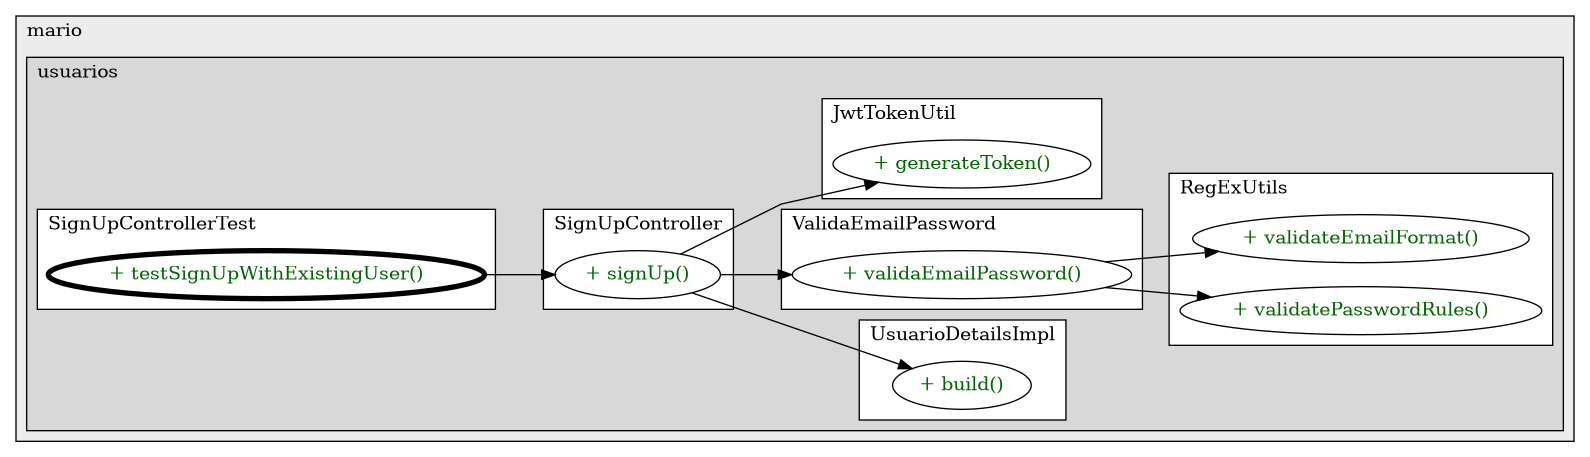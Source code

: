 @startuml

/' diagram meta data start
config=CallConfiguration;
{
  "rootMethod": "com.mario.usuarios.controller.SignUpControllerTest#testSignUpWithExistingUser()",
  "projectClassification": {
    "searchMode": "OpenProject", // OpenProject, AllProjects
    "includedProjects": "",
    "pathEndKeywords": "*.impl",
    "isClientPath": "",
    "isClientName": "",
    "isTestPath": "",
    "isTestName": "",
    "isMappingPath": "",
    "isMappingName": "",
    "isDataAccessPath": "",
    "isDataAccessName": "",
    "isDataStructurePath": "",
    "isDataStructureName": "",
    "isInterfaceStructuresPath": "",
    "isInterfaceStructuresName": "",
    "isEntryPointPath": "",
    "isEntryPointName": "",
    "treatFinalFieldsAsMandatory": false
  },
  "graphRestriction": {
    "classPackageExcludeFilter": "",
    "classPackageIncludeFilter": "",
    "classNameExcludeFilter": "",
    "classNameIncludeFilter": "",
    "methodNameExcludeFilter": "",
    "methodNameIncludeFilter": "",
    "removeByInheritance": "", // inheritance/annotation based filtering is done in a second step
    "removeByAnnotation": "",
    "removeByClassPackage": "", // cleanup the graph after inheritance/annotation based filtering is done
    "removeByClassName": "",
    "cutMappings": false,
    "cutEnum": true,
    "cutTests": true,
    "cutClient": true,
    "cutDataAccess": true,
    "cutInterfaceStructures": true,
    "cutDataStructures": true,
    "cutGetterAndSetter": true,
    "cutConstructors": true
  },
  "graphTraversal": {
    "forwardDepth": 6,
    "backwardDepth": 6,
    "classPackageExcludeFilter": "",
    "classPackageIncludeFilter": "",
    "classNameExcludeFilter": "",
    "classNameIncludeFilter": "",
    "methodNameExcludeFilter": "",
    "methodNameIncludeFilter": "",
    "hideMappings": false,
    "hideDataStructures": false,
    "hidePrivateMethods": true,
    "hideInterfaceCalls": true, // indirection: implementation -> interface (is hidden) -> implementation
    "onlyShowApplicationEntryPoints": false, // root node is included
    "useMethodCallsForStructureDiagram": "ForwardOnly" // ForwardOnly, BothDirections, No
  },
  "details": {
    "aggregation": "GroupByClass", // ByClass, GroupByClass, None
    "showMethodParametersTypes": false,
    "showMethodParametersNames": false,
    "showMethodReturnType": false,
    "showPackageLevels": 2,
    "showCallOrder": false,
    "edgeMode": "MethodsOnly", // TypesOnly, MethodsOnly, TypesAndMethods, MethodsAndDirectTypeUsage
    "showDetailedClassStructure": false
  },
  "rootClass": "com.mario.usuarios.controller.SignUpControllerTest",
  "extensionCallbackMethod": "" // qualified.class.name#methodName - signature: public static String method(String)
}
diagram meta data end '/



digraph g {
    rankdir="LR"
    splines=polyline
    

'nodes 
subgraph cluster_103666436 { 
   	label=mario
	labeljust=l
	fillcolor="#ececec"
	style=filled
   
   subgraph cluster_1532315985 { 
   	label=usuarios
	labeljust=l
	fillcolor="#d8d8d8"
	style=filled
   
   subgraph cluster_1584861729 { 
   	label=UsuarioDetailsImpl
	labeljust=l
	fillcolor=white
	style=filled
   
   UsuarioDetailsImpl648435075XXXbuild1531808526[
	label="+ build()"
	style=filled
	fillcolor=white
	tooltip="UsuarioDetailsImpl

null"
	fontcolor=darkgreen
];
} 

subgraph cluster_225358246 { 
   	label=SignUpControllerTest
	labeljust=l
	fillcolor=white
	style=filled
   
   SignUpControllerTest1128708622XXXtestSignUpWithExistingUser0[
	label="+ testSignUpWithExistingUser()"
	style=filled
	fillcolor=white
	tooltip="SignUpControllerTest

null"
	penwidth=4
	fontcolor=darkgreen
];
} 

subgraph cluster_38362339 { 
   	label=ValidaEmailPassword
	labeljust=l
	fillcolor=white
	style=filled
   
   ValidaEmailPassword1415248639XXXvalidaEmailPassword1531808526[
	label="+ validaEmailPassword()"
	style=filled
	fillcolor=white
	tooltip="ValidaEmailPassword

null"
	fontcolor=darkgreen
];
} 

subgraph cluster_487851843 { 
   	label=JwtTokenUtil
	labeljust=l
	fillcolor=white
	style=filled
   
   JwtTokenUtil1415248639XXXgenerateToken1371243561[
	label="+ generateToken()"
	style=filled
	fillcolor=white
	tooltip="JwtTokenUtil

null"
	fontcolor=darkgreen
];
} 

subgraph cluster_688811276 { 
   	label=SignUpController
	labeljust=l
	fillcolor=white
	style=filled
   
   SignUpController1128708622XXXsignUp1531808526[
	label="+ signUp()"
	style=filled
	fillcolor=white
	tooltip="SignUpController

null"
	fontcolor=darkgreen
];
} 

subgraph cluster_741910791 { 
   	label=RegExUtils
	labeljust=l
	fillcolor=white
	style=filled
   
   RegExUtils1415248639XXXvalidateEmailFormat1808118735[
	label="+ validateEmailFormat()"
	style=filled
	fillcolor=white
	tooltip="RegExUtils

null"
	fontcolor=darkgreen
];

RegExUtils1415248639XXXvalidatePasswordRules1808118735[
	label="+ validatePasswordRules()"
	style=filled
	fillcolor=white
	tooltip="RegExUtils

null"
	fontcolor=darkgreen
];
} 
} 
} 

'edges    
SignUpController1128708622XXXsignUp1531808526 -> JwtTokenUtil1415248639XXXgenerateToken1371243561;
SignUpController1128708622XXXsignUp1531808526 -> UsuarioDetailsImpl648435075XXXbuild1531808526;
SignUpController1128708622XXXsignUp1531808526 -> ValidaEmailPassword1415248639XXXvalidaEmailPassword1531808526;
SignUpControllerTest1128708622XXXtestSignUpWithExistingUser0 -> SignUpController1128708622XXXsignUp1531808526;
ValidaEmailPassword1415248639XXXvalidaEmailPassword1531808526 -> RegExUtils1415248639XXXvalidateEmailFormat1808118735;
ValidaEmailPassword1415248639XXXvalidaEmailPassword1531808526 -> RegExUtils1415248639XXXvalidatePasswordRules1808118735;
    
}
@enduml